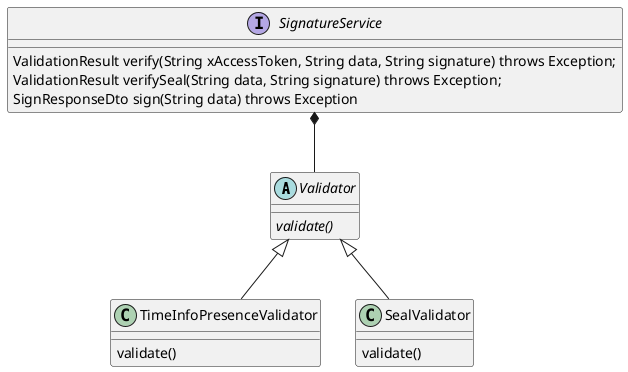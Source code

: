 @startuml

abstract class  Validator {
  {abstract} validate()
}

class TimeInfoPresenceValidator extends Validator{
  validate()
 }
class SealValidator extends Validator{
  validate()
 }

interface SignatureService {
  ValidationResult verify(String xAccessToken, String data, String signature) throws Exception;
  ValidationResult verifySeal(String data, String signature) throws Exception;
  SignResponseDto sign(String data) throws Exception
}

SignatureService *-- Validator

@enduml
